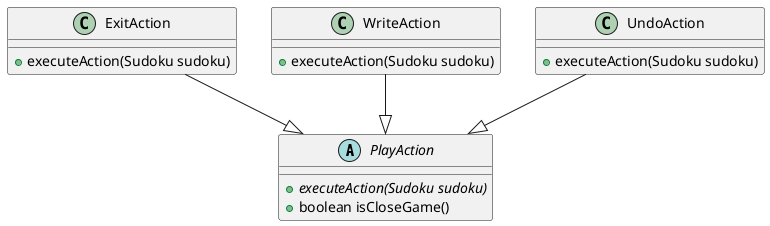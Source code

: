 @startuml
abstract class PlayAction {
   + {abstract} executeAction(Sudoku sudoku)
   + boolean isCloseGame() 
}

class ExitAction {
    + executeAction(Sudoku sudoku)
}

class WriteAction {
    + executeAction(Sudoku sudoku)
}

class UndoAction {
    + executeAction(Sudoku sudoku)
}

ExitAction --|> PlayAction
WriteAction --|> PlayAction
UndoAction --|> PlayAction
@enduml

